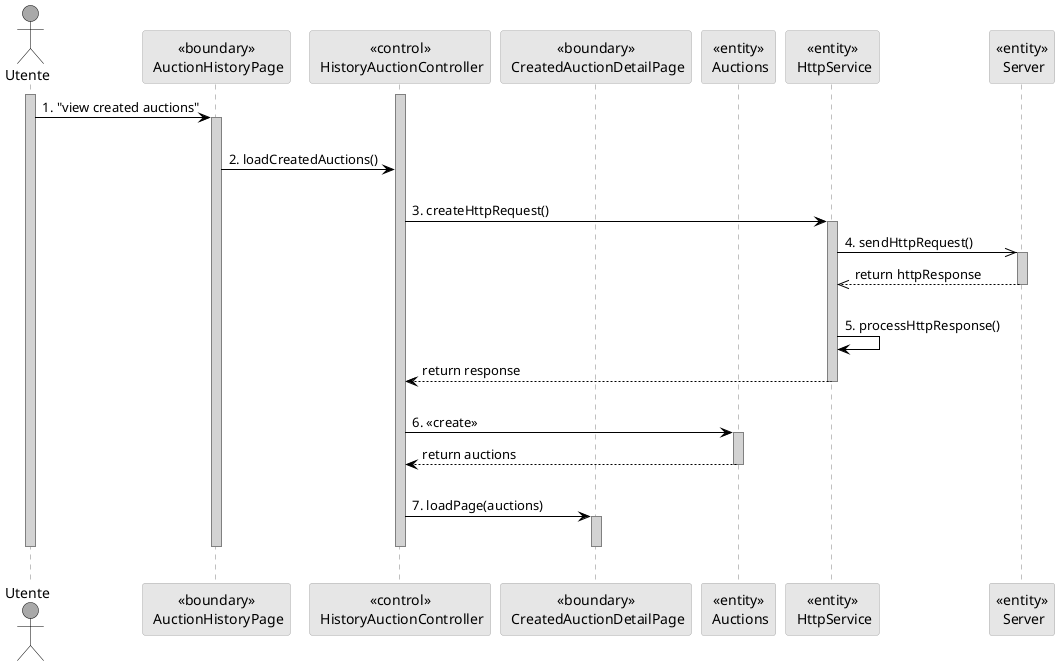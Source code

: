 @startuml
skinparam sequence {
  ActorBorderColor Black
  ActorBackgroundColor DarkGray

  ParticipantBackgroundColor #e6e6e6
  ParticipantBorderColor DarkGray

  BackgroundColor Red
  FontColor Black
  ArrowColor Black
  LifeLineBorderColor Gray
  LifeLineBackgroundColor LightGray
}

actor "Utente" as U
participant "<<boundary>>\n AuctionHistoryPage" as AHP
participant "<<control>>\n HistoryAuctionController" as C
participant "<<boundary>>\n CreatedAuctionDetailPage" as EP
participant "<<entity>>\n Auctions" as SL
participant "<<entity>>\n HttpService" as H
participant "<<entity>>\n Server" as DB

activate U
activate C
U -> AHP : 1. "view created auctions"
||20||
activate AHP
AHP -> C : 2. loadCreatedAuctions()
||20||
C -> H : 3. createHttpRequest()
activate H
H ->> DB : 4. sendHttpRequest()
activate DB
DB -->> H : return httpResponse
deactivate DB
||20||
H -> H : 5. processHttpResponse()
H --> C : return response
||20||
deactivate H
C -> SL : 6. <<create>>
activate SL
SL --> C : return auctions
deactivate SL
||20||
C -> EP : 7. loadPage(auctions)
activate EP
||20||

deactivate EP
deactivate AHP
deactivate C
deactivate U

@enduml